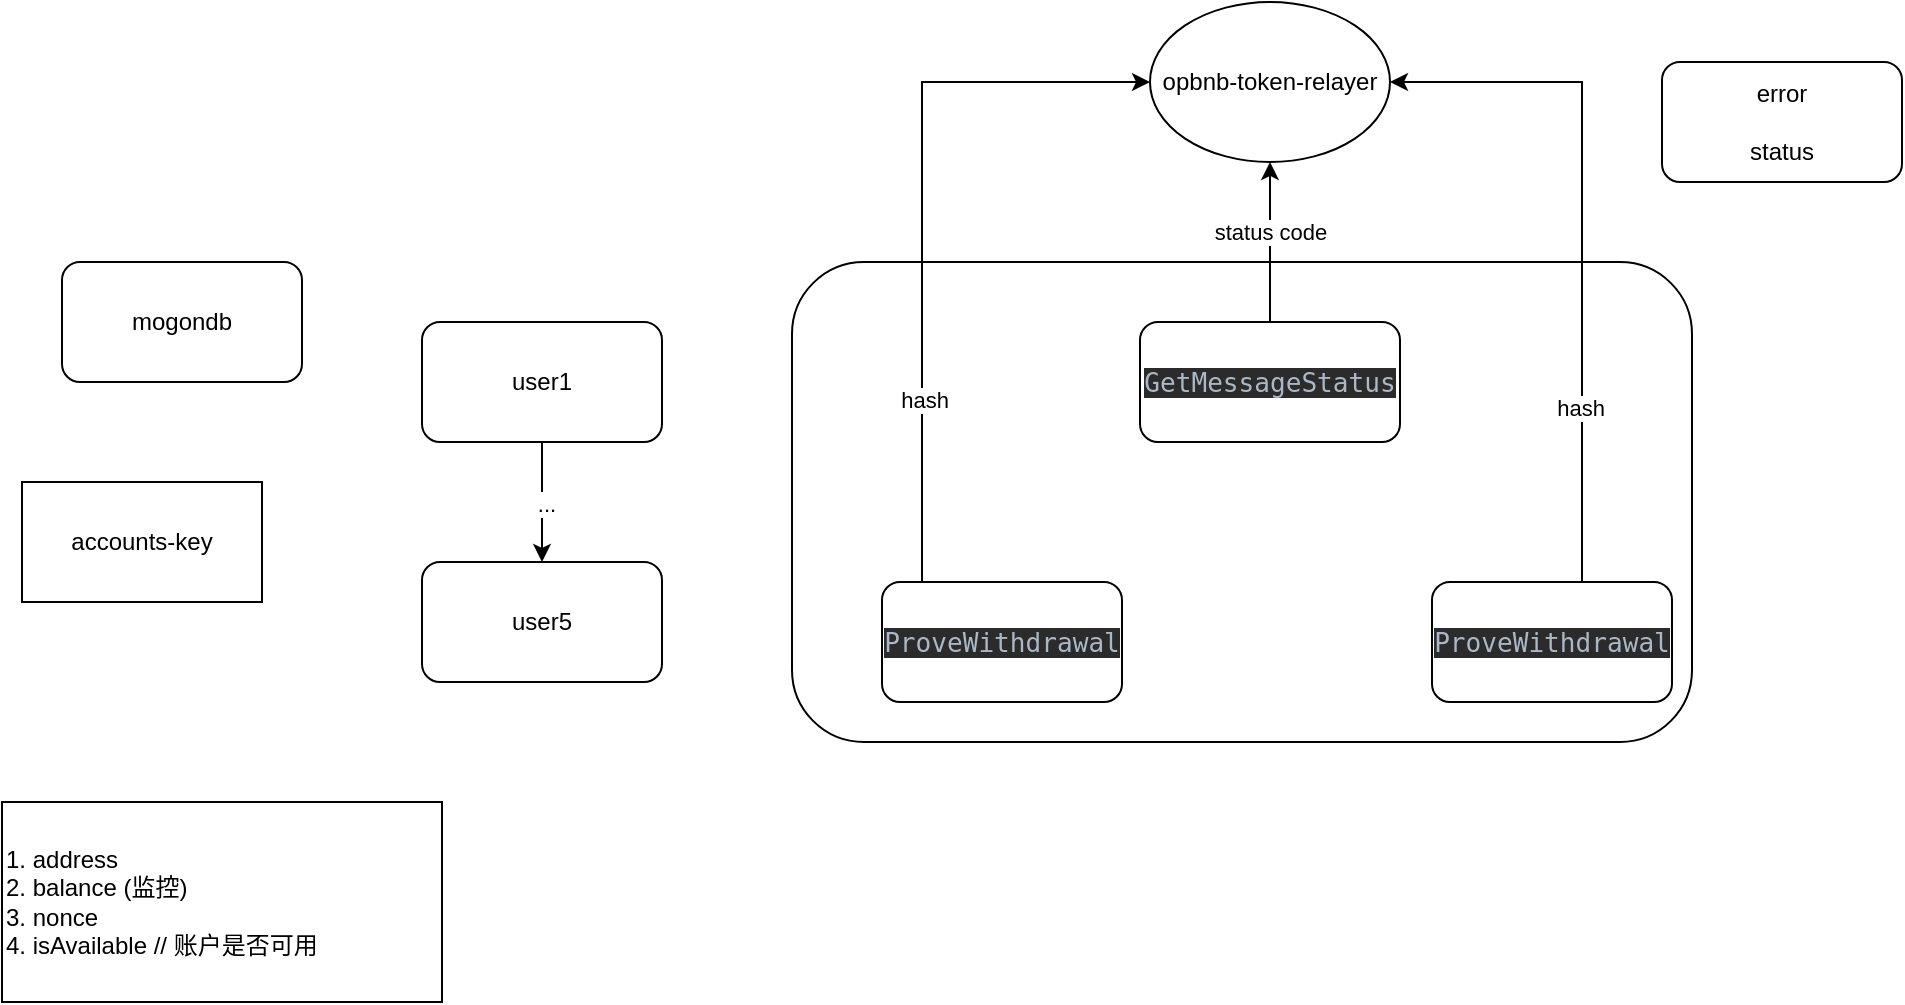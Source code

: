 <mxfile version="21.6.6" type="github">
  <diagram name="第 1 页" id="s0vs81A-JT6h5D-vbAxt">
    <mxGraphModel dx="2119" dy="805" grid="1" gridSize="10" guides="1" tooltips="1" connect="1" arrows="1" fold="1" page="1" pageScale="1" pageWidth="827" pageHeight="1169" math="0" shadow="0">
      <root>
        <mxCell id="0" />
        <mxCell id="1" parent="0" />
        <mxCell id="ppdYPIxej8ajV8jFbWGr-1" value="" style="rounded=1;whiteSpace=wrap;html=1;" vertex="1" parent="1">
          <mxGeometry x="175" y="150" width="450" height="240" as="geometry" />
        </mxCell>
        <mxCell id="ppdYPIxej8ajV8jFbWGr-18" style="edgeStyle=orthogonalEdgeStyle;rounded=0;orthogonalLoop=1;jettySize=auto;html=1;entryX=0;entryY=0.5;entryDx=0;entryDy=0;" edge="1" parent="1" source="ppdYPIxej8ajV8jFbWGr-2" target="ppdYPIxej8ajV8jFbWGr-4">
          <mxGeometry relative="1" as="geometry">
            <Array as="points">
              <mxPoint x="240" y="60" />
            </Array>
          </mxGeometry>
        </mxCell>
        <mxCell id="ppdYPIxej8ajV8jFbWGr-21" value="hash" style="edgeLabel;html=1;align=center;verticalAlign=middle;resizable=0;points=[];" vertex="1" connectable="0" parent="ppdYPIxej8ajV8jFbWGr-18">
          <mxGeometry x="-0.497" y="-1" relative="1" as="geometry">
            <mxPoint as="offset" />
          </mxGeometry>
        </mxCell>
        <mxCell id="ppdYPIxej8ajV8jFbWGr-2" value="&lt;div style=&quot;background-color: rgb(43, 43, 43); color: rgb(169, 183, 198); font-family: &amp;quot;JetBrains Mono&amp;quot;, monospace; font-size: 9.8pt;&quot;&gt;ProveWithdrawal&lt;/div&gt;" style="rounded=1;whiteSpace=wrap;html=1;" vertex="1" parent="1">
          <mxGeometry x="220" y="310" width="120" height="60" as="geometry" />
        </mxCell>
        <mxCell id="ppdYPIxej8ajV8jFbWGr-19" style="edgeStyle=orthogonalEdgeStyle;rounded=0;orthogonalLoop=1;jettySize=auto;html=1;entryX=1;entryY=0.5;entryDx=0;entryDy=0;" edge="1" parent="1" source="ppdYPIxej8ajV8jFbWGr-3" target="ppdYPIxej8ajV8jFbWGr-4">
          <mxGeometry relative="1" as="geometry">
            <Array as="points">
              <mxPoint x="570" y="60" />
            </Array>
          </mxGeometry>
        </mxCell>
        <mxCell id="ppdYPIxej8ajV8jFbWGr-20" value="hash" style="edgeLabel;html=1;align=center;verticalAlign=middle;resizable=0;points=[];" vertex="1" connectable="0" parent="ppdYPIxej8ajV8jFbWGr-19">
          <mxGeometry x="-0.498" y="1" relative="1" as="geometry">
            <mxPoint as="offset" />
          </mxGeometry>
        </mxCell>
        <mxCell id="ppdYPIxej8ajV8jFbWGr-3" value="&lt;div style=&quot;background-color: rgb(43, 43, 43); color: rgb(169, 183, 198); font-family: &amp;quot;JetBrains Mono&amp;quot;, monospace; font-size: 9.8pt;&quot;&gt;ProveWithdrawal&lt;/div&gt;" style="rounded=1;whiteSpace=wrap;html=1;" vertex="1" parent="1">
          <mxGeometry x="495" y="310" width="120" height="60" as="geometry" />
        </mxCell>
        <mxCell id="ppdYPIxej8ajV8jFbWGr-4" value="opbnb-token-relayer" style="ellipse;whiteSpace=wrap;html=1;" vertex="1" parent="1">
          <mxGeometry x="354" y="20" width="120" height="80" as="geometry" />
        </mxCell>
        <mxCell id="ppdYPIxej8ajV8jFbWGr-16" style="edgeStyle=orthogonalEdgeStyle;rounded=0;orthogonalLoop=1;jettySize=auto;html=1;entryX=0.5;entryY=1;entryDx=0;entryDy=0;" edge="1" parent="1" source="ppdYPIxej8ajV8jFbWGr-6" target="ppdYPIxej8ajV8jFbWGr-4">
          <mxGeometry relative="1" as="geometry" />
        </mxCell>
        <mxCell id="ppdYPIxej8ajV8jFbWGr-17" value="status code" style="edgeLabel;html=1;align=center;verticalAlign=middle;resizable=0;points=[];" vertex="1" connectable="0" parent="ppdYPIxej8ajV8jFbWGr-16">
          <mxGeometry x="0.125" relative="1" as="geometry">
            <mxPoint as="offset" />
          </mxGeometry>
        </mxCell>
        <mxCell id="ppdYPIxej8ajV8jFbWGr-6" value="&lt;div style=&quot;background-color: rgb(43, 43, 43); color: rgb(169, 183, 198); font-family: &amp;quot;JetBrains Mono&amp;quot;, monospace; font-size: 9.8pt;&quot;&gt;GetMessageStatus&lt;/div&gt;" style="rounded=1;whiteSpace=wrap;html=1;" vertex="1" parent="1">
          <mxGeometry x="349" y="180" width="130" height="60" as="geometry" />
        </mxCell>
        <mxCell id="ppdYPIxej8ajV8jFbWGr-10" style="edgeStyle=orthogonalEdgeStyle;rounded=0;orthogonalLoop=1;jettySize=auto;html=1;" edge="1" parent="1" source="ppdYPIxej8ajV8jFbWGr-7" target="ppdYPIxej8ajV8jFbWGr-9">
          <mxGeometry relative="1" as="geometry" />
        </mxCell>
        <mxCell id="ppdYPIxej8ajV8jFbWGr-11" value="..." style="edgeLabel;html=1;align=center;verticalAlign=middle;resizable=0;points=[];" vertex="1" connectable="0" parent="ppdYPIxej8ajV8jFbWGr-10">
          <mxGeometry x="0.033" y="2" relative="1" as="geometry">
            <mxPoint as="offset" />
          </mxGeometry>
        </mxCell>
        <mxCell id="ppdYPIxej8ajV8jFbWGr-7" value="user1" style="rounded=1;whiteSpace=wrap;html=1;" vertex="1" parent="1">
          <mxGeometry x="-10" y="180" width="120" height="60" as="geometry" />
        </mxCell>
        <mxCell id="ppdYPIxej8ajV8jFbWGr-9" value="user5" style="rounded=1;whiteSpace=wrap;html=1;" vertex="1" parent="1">
          <mxGeometry x="-10" y="300" width="120" height="60" as="geometry" />
        </mxCell>
        <mxCell id="ppdYPIxej8ajV8jFbWGr-13" value="mogondb" style="rounded=1;whiteSpace=wrap;html=1;" vertex="1" parent="1">
          <mxGeometry x="-190" y="150" width="120" height="60" as="geometry" />
        </mxCell>
        <mxCell id="ppdYPIxej8ajV8jFbWGr-14" value="accounts-key" style="whiteSpace=wrap;html=1;" vertex="1" parent="1">
          <mxGeometry x="-210" y="260" width="120" height="60" as="geometry" />
        </mxCell>
        <mxCell id="ppdYPIxej8ajV8jFbWGr-15" value="1. address&amp;nbsp;&lt;br&gt;2. balance (监控)&lt;br&gt;3. nonce&lt;br&gt;4. isAvailable // 账户是否可用" style="whiteSpace=wrap;html=1;align=left;" vertex="1" parent="1">
          <mxGeometry x="-220" y="420" width="220" height="100" as="geometry" />
        </mxCell>
        <mxCell id="ppdYPIxej8ajV8jFbWGr-22" value="error&lt;br&gt;&lt;br&gt;status&lt;br&gt;" style="rounded=1;whiteSpace=wrap;html=1;" vertex="1" parent="1">
          <mxGeometry x="610" y="50" width="120" height="60" as="geometry" />
        </mxCell>
      </root>
    </mxGraphModel>
  </diagram>
</mxfile>
